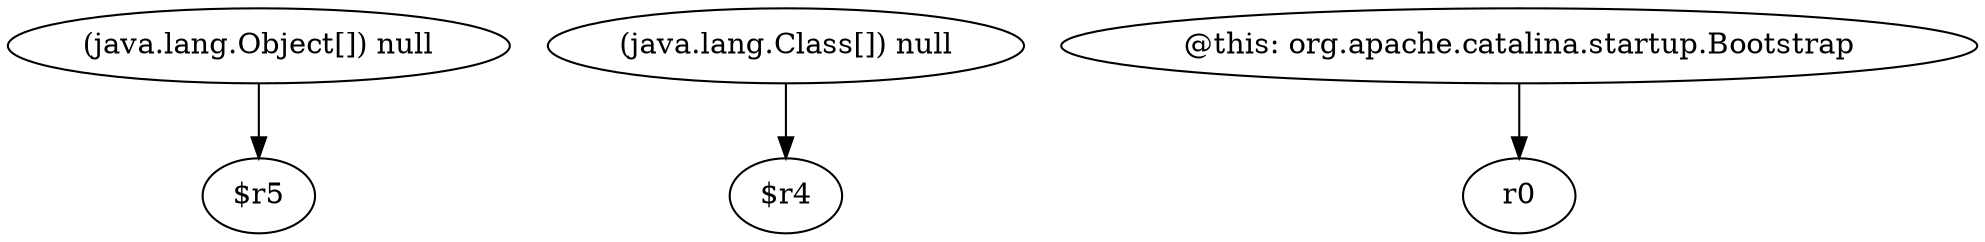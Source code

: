 digraph g {
0[label="(java.lang.Object[]) null"]
1[label="$r5"]
0->1[label=""]
2[label="(java.lang.Class[]) null"]
3[label="$r4"]
2->3[label=""]
4[label="@this: org.apache.catalina.startup.Bootstrap"]
5[label="r0"]
4->5[label=""]
}